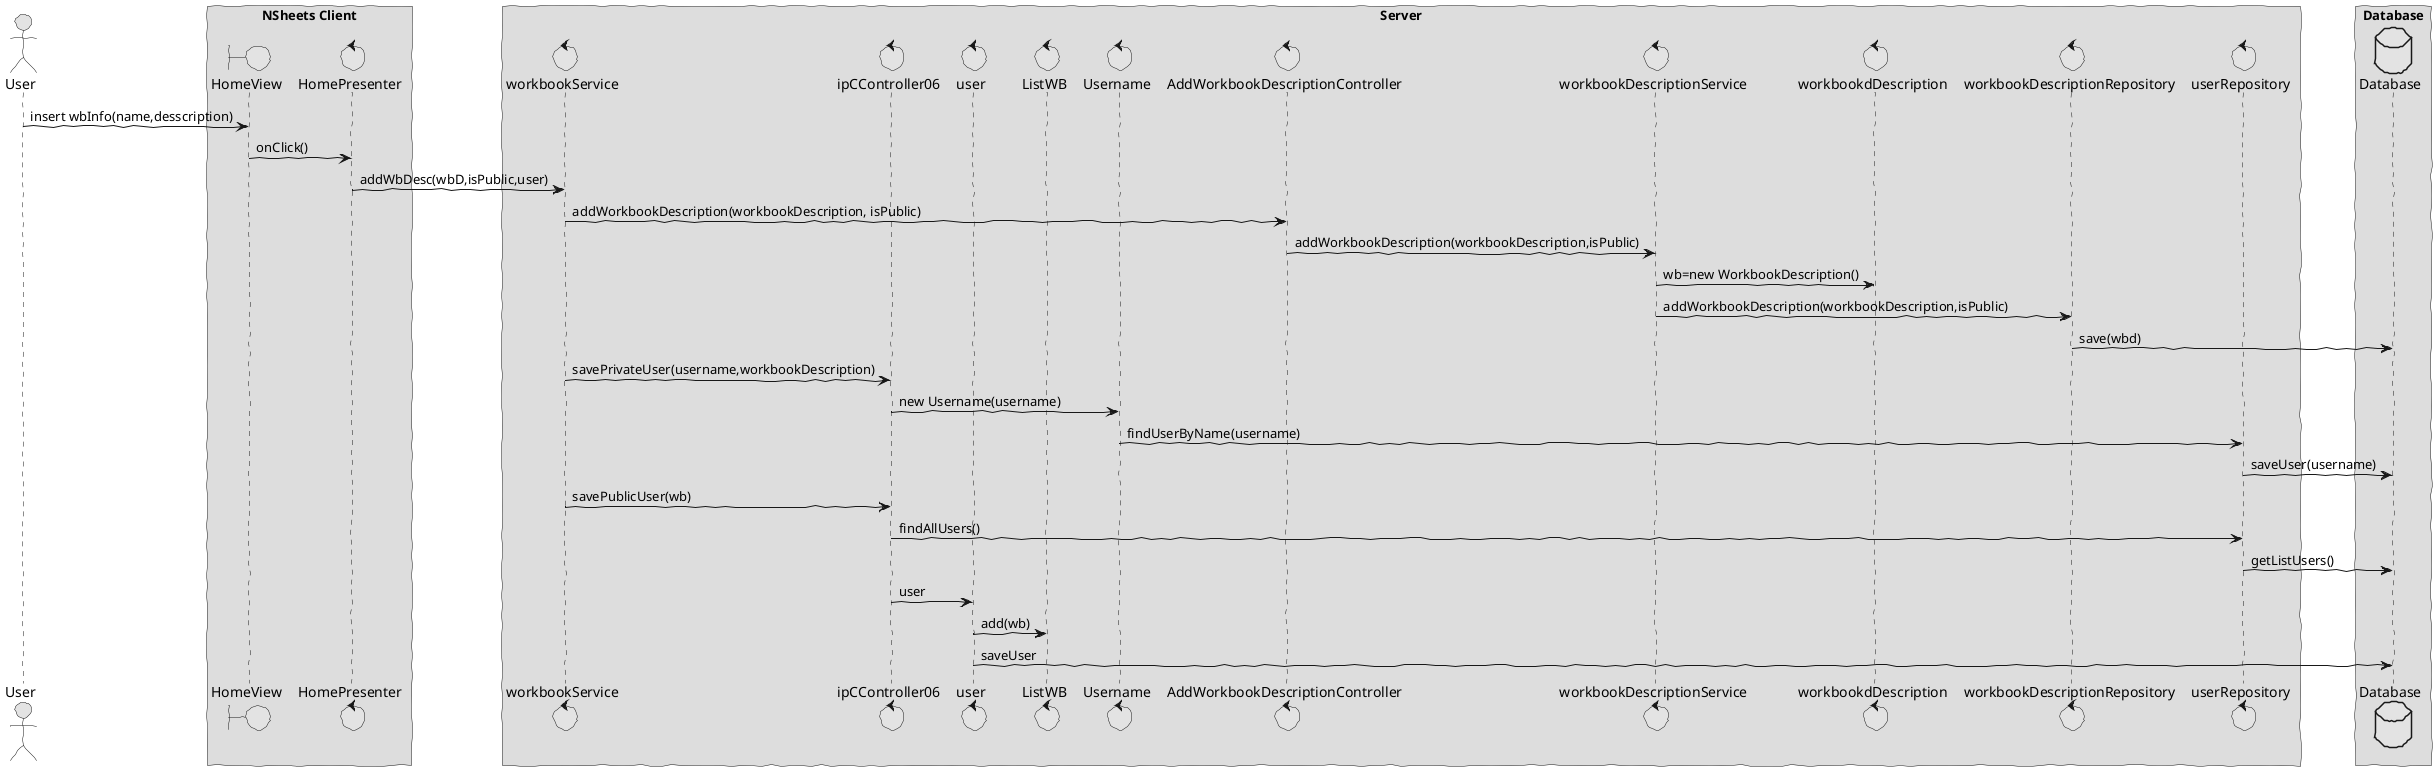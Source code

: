 @startuml  createEventSD.png
skinparam handwritten true
skinparam monochrome true
skinparam packageStyle rect
skinparam defaultFontName FG Virgil
skinparam shadowing false

actor User
boundary HomeView
control HomePresenter
control workbookService
control ipCController06
control user
control ListWB
control Username
control AddWorkbookDescriptionController
control workbookDescriptionService
control workbookDescriptionRepository
control userRepository
control workbookdDescription
database Database

box "NSheets Client"
participant HomeView
participant HomePresenter
end box

box "Server"
participant workbookService
participant ipCController06
participant user
participant ListWB
participant Username
participant AddWorkbookDescriptionController
participant workbookDescriptionService
participant workbookdDescription
participant workbookDescriptionRepository
participant userRepository


end box

box "Database"
participant Database
end box

User -> HomeView : insert wbInfo(name,desscription)
HomeView->HomePresenter : onClick()
HomePresenter->workbookService :addWbDesc(wbD,isPublic,user)
workbookService->AddWorkbookDescriptionController : addWorkbookDescription(workbookDescription, isPublic)
AddWorkbookDescriptionController->workbookDescriptionService : addWorkbookDescription(workbookDescription,isPublic)
workbookDescriptionService->workbookdDescription : wb=new WorkbookDescription()
workbookDescriptionService->workbookDescriptionRepository : addWorkbookDescription(workbookDescription,isPublic)
workbookDescriptionRepository->Database : save(wbd)
workbookService ->ipCController06 :savePrivateUser(username,workbookDescription)
ipCController06 ->Username : new Username(username)
Username ->userRepository : findUserByName(username)
userRepository-> Database :saveUser(username)
workbookService ->ipCController06 :savePublicUser(wb)
ipCController06 ->userRepository :findAllUsers()
userRepository -> Database :getListUsers()
ipCController06 -> user: user
user -> ListWB :add(wb)
user -> Database :saveUser
@enduml
